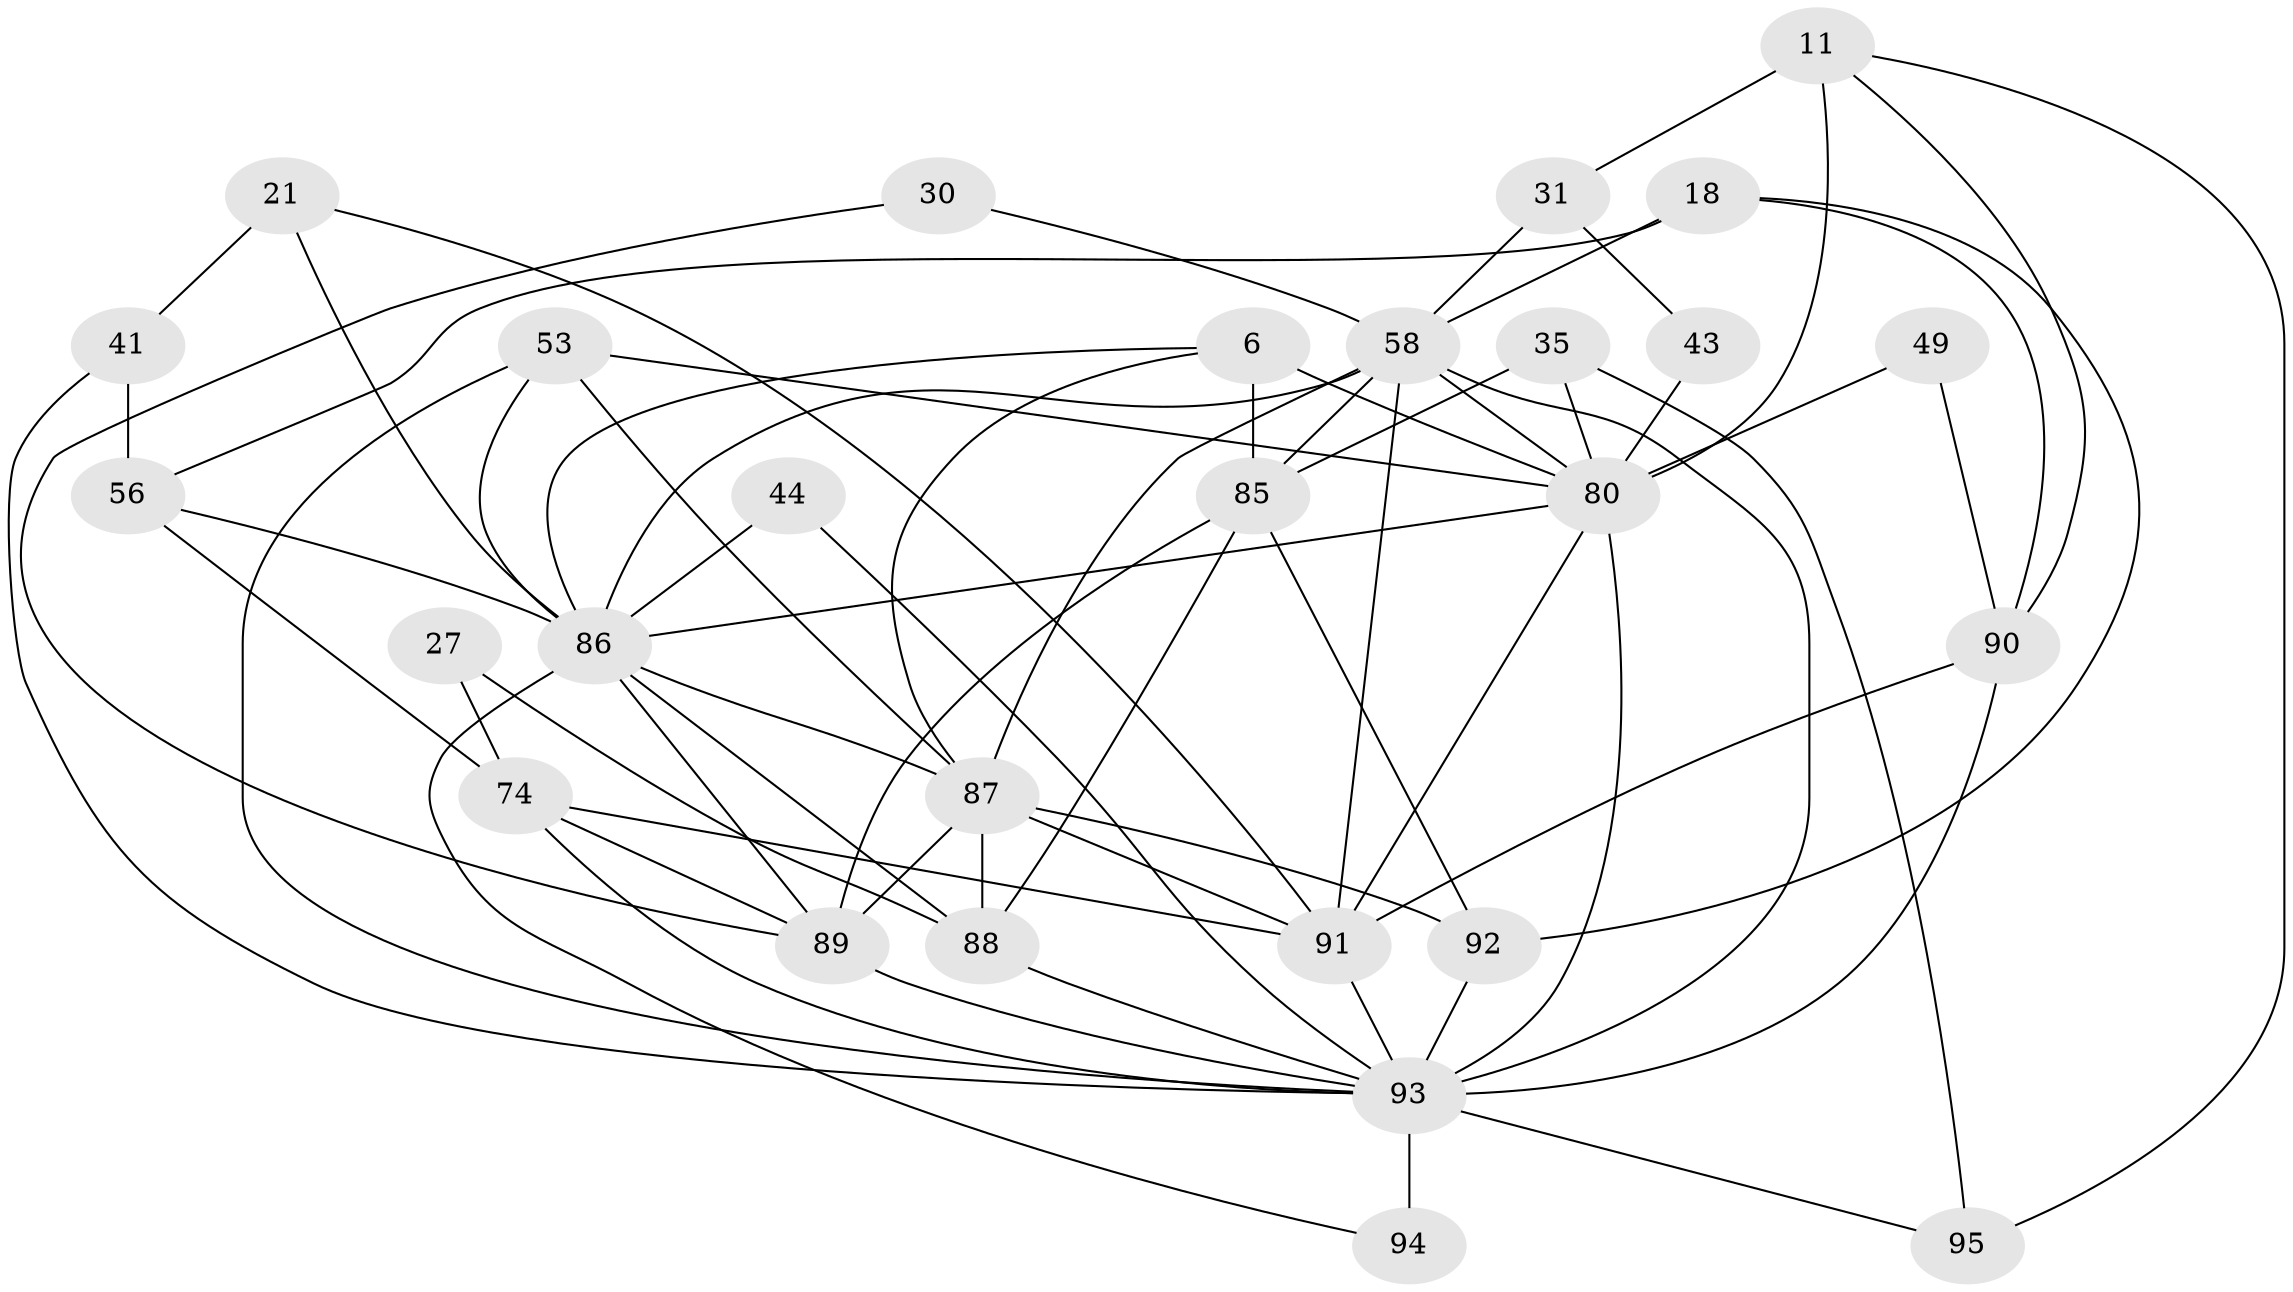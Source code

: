 // original degree distribution, {6: 0.06315789473684211, 3: 0.24210526315789474, 5: 0.25263157894736843, 4: 0.24210526315789474, 2: 0.14736842105263157, 7: 0.05263157894736842}
// Generated by graph-tools (version 1.1) at 2025/54/03/04/25 21:54:28]
// undirected, 28 vertices, 68 edges
graph export_dot {
graph [start="1"]
  node [color=gray90,style=filled];
  6;
  11 [super="+3"];
  18;
  21 [super="+14"];
  27;
  30;
  31;
  35 [super="+32"];
  41;
  43;
  44;
  49;
  53 [super="+47"];
  56 [super="+24"];
  58 [super="+12+37+42+54"];
  74;
  80 [super="+2+59+66"];
  85 [super="+68+64"];
  86 [super="+61+38+78"];
  87 [super="+82+79"];
  88 [super="+77"];
  89 [super="+60+81"];
  90 [super="+72+63"];
  91 [super="+46+83"];
  92 [super="+17"];
  93 [super="+71+22+55+84"];
  94;
  95;
  6 -- 85;
  6 -- 80;
  6 -- 86;
  6 -- 87 [weight=2];
  11 -- 95;
  11 -- 31 [weight=2];
  11 -- 90;
  11 -- 80;
  18 -- 92;
  18 -- 56;
  18 -- 90 [weight=2];
  18 -- 58 [weight=2];
  21 -- 41;
  21 -- 91 [weight=2];
  21 -- 86 [weight=2];
  27 -- 88 [weight=2];
  27 -- 74;
  30 -- 89;
  30 -- 58;
  31 -- 58 [weight=2];
  31 -- 43;
  35 -- 95 [weight=2];
  35 -- 80 [weight=2];
  35 -- 85;
  41 -- 56 [weight=2];
  41 -- 93;
  43 -- 80;
  44 -- 93;
  44 -- 86;
  49 -- 80;
  49 -- 90;
  53 -- 80;
  53 -- 93 [weight=7];
  53 -- 86;
  53 -- 87;
  56 -- 74;
  56 -- 86 [weight=2];
  58 -- 93 [weight=8];
  58 -- 85 [weight=3];
  58 -- 91 [weight=2];
  58 -- 80;
  58 -- 86 [weight=4];
  58 -- 87 [weight=2];
  74 -- 89;
  74 -- 91;
  74 -- 93;
  80 -- 86 [weight=2];
  80 -- 93 [weight=6];
  80 -- 91 [weight=2];
  85 -- 88 [weight=2];
  85 -- 92;
  85 -- 89;
  86 -- 88 [weight=2];
  86 -- 89 [weight=2];
  86 -- 94;
  86 -- 87;
  87 -- 89;
  87 -- 91;
  87 -- 88;
  87 -- 92 [weight=3];
  88 -- 93;
  89 -- 93 [weight=5];
  90 -- 91 [weight=2];
  90 -- 93 [weight=2];
  91 -- 93 [weight=2];
  92 -- 93 [weight=2];
  93 -- 95;
  93 -- 94 [weight=2];
}
